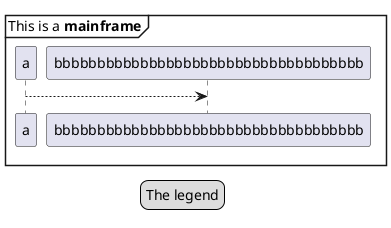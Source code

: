 {
  "sha1": "420b5l35z3qecll4p2fd6po9u2408qb",
  "insertion": {
    "when": "2024-05-30T20:48:20.406Z",
    "url": "https://forum.plantuml.net/16588/style-allow-all-style-for-mainframe",
    "user": "plantuml@gmail.com"
  }
}
@startuml
mainframe This is a **mainframe**

legend
The legend
end legend

participant a
a --> bbbbbbbbbbbbbbbbbbbbbbbbbbbbbbbbbbbb 

@enduml
